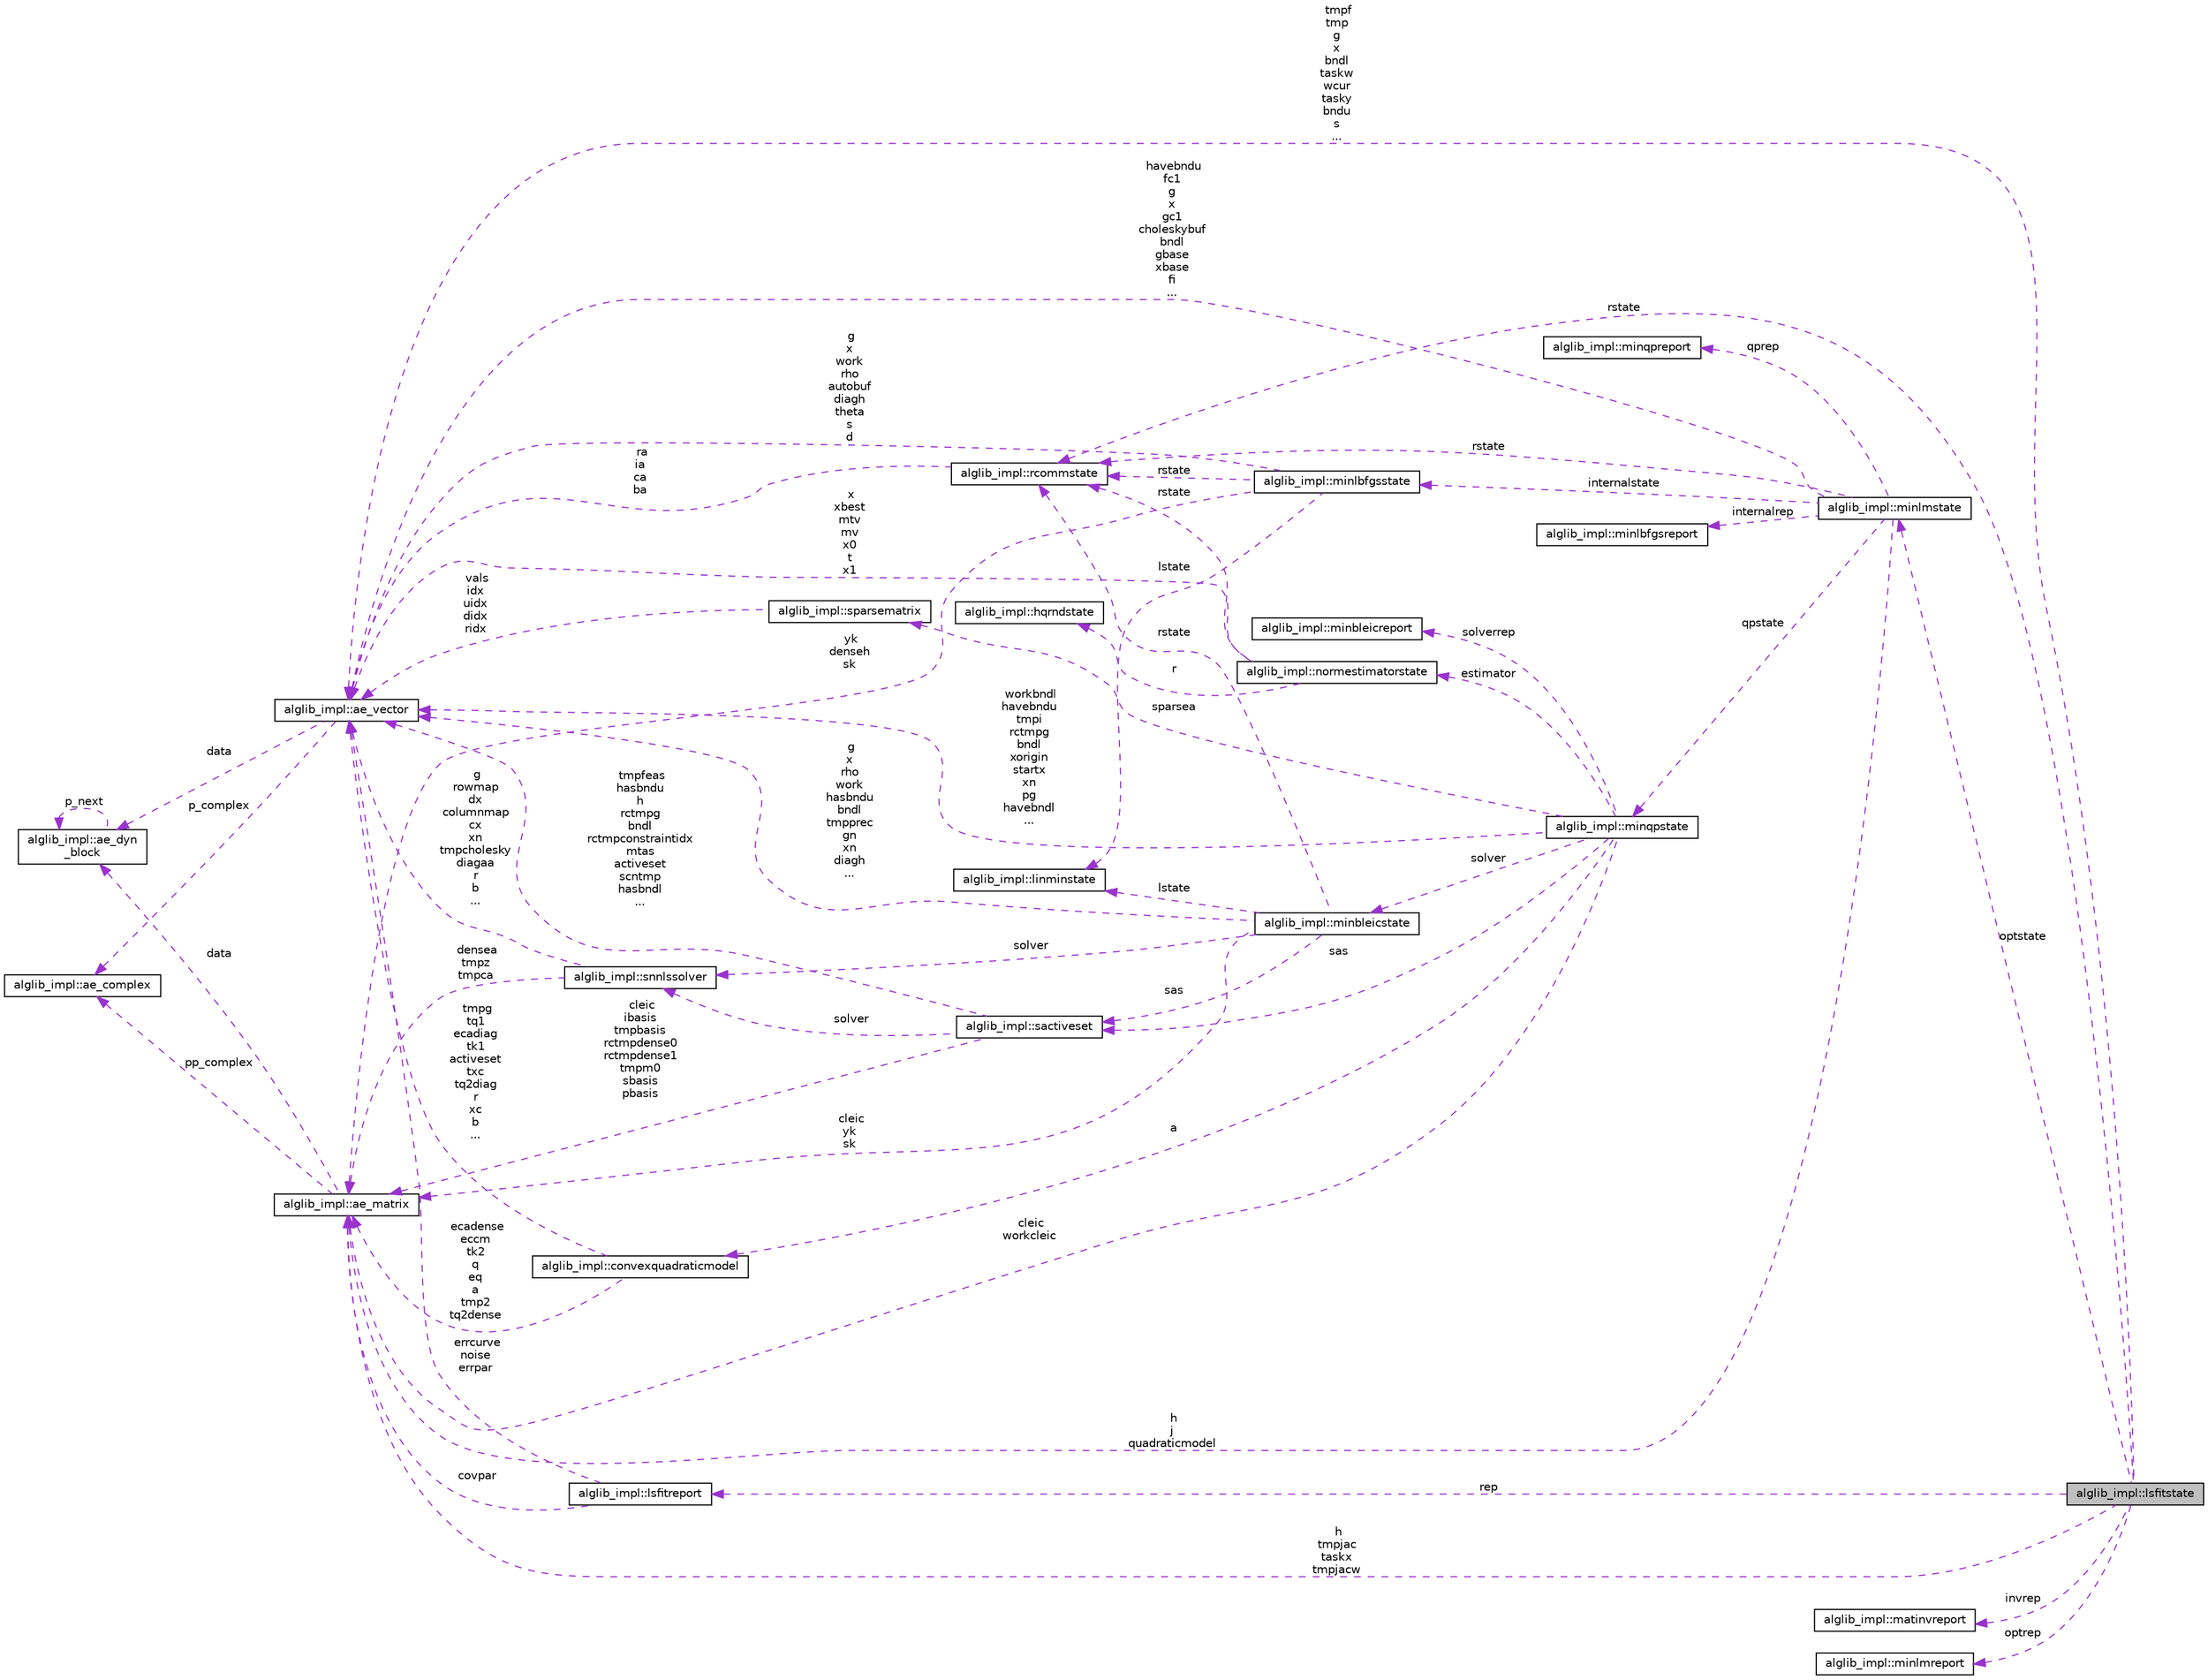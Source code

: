 digraph "alglib_impl::lsfitstate"
{
  edge [fontname="Helvetica",fontsize="10",labelfontname="Helvetica",labelfontsize="10"];
  node [fontname="Helvetica",fontsize="10",shape=record];
  rankdir="LR";
  Node1 [label="alglib_impl::lsfitstate",height=0.2,width=0.4,color="black", fillcolor="grey75", style="filled", fontcolor="black"];
  Node2 -> Node1 [dir="back",color="darkorchid3",fontsize="10",style="dashed",label=" rstate" ,fontname="Helvetica"];
  Node2 [label="alglib_impl::rcommstate",height=0.2,width=0.4,color="black", fillcolor="white", style="filled",URL="$structalglib__impl_1_1rcommstate.html"];
  Node3 -> Node2 [dir="back",color="darkorchid3",fontsize="10",style="dashed",label=" ra\nia\nca\nba" ,fontname="Helvetica"];
  Node3 [label="alglib_impl::ae_vector",height=0.2,width=0.4,color="black", fillcolor="white", style="filled",URL="$structalglib__impl_1_1ae__vector.html"];
  Node4 -> Node3 [dir="back",color="darkorchid3",fontsize="10",style="dashed",label=" data" ,fontname="Helvetica"];
  Node4 [label="alglib_impl::ae_dyn\l_block",height=0.2,width=0.4,color="black", fillcolor="white", style="filled",URL="$structalglib__impl_1_1ae__dyn__block.html"];
  Node4 -> Node4 [dir="back",color="darkorchid3",fontsize="10",style="dashed",label=" p_next" ,fontname="Helvetica"];
  Node5 -> Node3 [dir="back",color="darkorchid3",fontsize="10",style="dashed",label=" p_complex" ,fontname="Helvetica"];
  Node5 [label="alglib_impl::ae_complex",height=0.2,width=0.4,color="black", fillcolor="white", style="filled",URL="$structalglib__impl_1_1ae__complex.html"];
  Node6 -> Node1 [dir="back",color="darkorchid3",fontsize="10",style="dashed",label=" invrep" ,fontname="Helvetica"];
  Node6 [label="alglib_impl::matinvreport",height=0.2,width=0.4,color="black", fillcolor="white", style="filled",URL="$structalglib__impl_1_1matinvreport.html"];
  Node7 -> Node1 [dir="back",color="darkorchid3",fontsize="10",style="dashed",label=" optstate" ,fontname="Helvetica"];
  Node7 [label="alglib_impl::minlmstate",height=0.2,width=0.4,color="black", fillcolor="white", style="filled",URL="$structalglib__impl_1_1minlmstate.html"];
  Node8 -> Node7 [dir="back",color="darkorchid3",fontsize="10",style="dashed",label=" internalrep" ,fontname="Helvetica"];
  Node8 [label="alglib_impl::minlbfgsreport",height=0.2,width=0.4,color="black", fillcolor="white", style="filled",URL="$structalglib__impl_1_1minlbfgsreport.html"];
  Node2 -> Node7 [dir="back",color="darkorchid3",fontsize="10",style="dashed",label=" rstate" ,fontname="Helvetica"];
  Node9 -> Node7 [dir="back",color="darkorchid3",fontsize="10",style="dashed",label=" qpstate" ,fontname="Helvetica"];
  Node9 [label="alglib_impl::minqpstate",height=0.2,width=0.4,color="black", fillcolor="white", style="filled",URL="$structalglib__impl_1_1minqpstate.html"];
  Node10 -> Node9 [dir="back",color="darkorchid3",fontsize="10",style="dashed",label=" solver" ,fontname="Helvetica"];
  Node10 [label="alglib_impl::minbleicstate",height=0.2,width=0.4,color="black", fillcolor="white", style="filled",URL="$structalglib__impl_1_1minbleicstate.html"];
  Node2 -> Node10 [dir="back",color="darkorchid3",fontsize="10",style="dashed",label=" rstate" ,fontname="Helvetica"];
  Node11 -> Node10 [dir="back",color="darkorchid3",fontsize="10",style="dashed",label=" lstate" ,fontname="Helvetica"];
  Node11 [label="alglib_impl::linminstate",height=0.2,width=0.4,color="black", fillcolor="white", style="filled",URL="$structalglib__impl_1_1linminstate.html"];
  Node12 -> Node10 [dir="back",color="darkorchid3",fontsize="10",style="dashed",label=" solver" ,fontname="Helvetica"];
  Node12 [label="alglib_impl::snnlssolver",height=0.2,width=0.4,color="black", fillcolor="white", style="filled",URL="$structalglib__impl_1_1snnlssolver.html"];
  Node3 -> Node12 [dir="back",color="darkorchid3",fontsize="10",style="dashed",label=" g\nrowmap\ndx\ncolumnmap\ncx\nxn\ntmpcholesky\ndiagaa\nr\nb\n..." ,fontname="Helvetica"];
  Node13 -> Node12 [dir="back",color="darkorchid3",fontsize="10",style="dashed",label=" densea\ntmpz\ntmpca" ,fontname="Helvetica"];
  Node13 [label="alglib_impl::ae_matrix",height=0.2,width=0.4,color="black", fillcolor="white", style="filled",URL="$structalglib__impl_1_1ae__matrix.html"];
  Node4 -> Node13 [dir="back",color="darkorchid3",fontsize="10",style="dashed",label=" data" ,fontname="Helvetica"];
  Node5 -> Node13 [dir="back",color="darkorchid3",fontsize="10",style="dashed",label=" pp_complex" ,fontname="Helvetica"];
  Node14 -> Node10 [dir="back",color="darkorchid3",fontsize="10",style="dashed",label=" sas" ,fontname="Helvetica"];
  Node14 [label="alglib_impl::sactiveset",height=0.2,width=0.4,color="black", fillcolor="white", style="filled",URL="$structalglib__impl_1_1sactiveset.html"];
  Node12 -> Node14 [dir="back",color="darkorchid3",fontsize="10",style="dashed",label=" solver" ,fontname="Helvetica"];
  Node3 -> Node14 [dir="back",color="darkorchid3",fontsize="10",style="dashed",label=" tmpfeas\nhasbndu\nh\nrctmpg\nbndl\nrctmpconstraintidx\nmtas\nactiveset\nscntmp\nhasbndl\n..." ,fontname="Helvetica"];
  Node13 -> Node14 [dir="back",color="darkorchid3",fontsize="10",style="dashed",label=" cleic\nibasis\ntmpbasis\nrctmpdense0\nrctmpdense1\ntmpm0\nsbasis\npbasis" ,fontname="Helvetica"];
  Node3 -> Node10 [dir="back",color="darkorchid3",fontsize="10",style="dashed",label=" g\nx\nrho\nwork\nhasbndu\nbndl\ntmpprec\ngn\nxn\ndiagh\n..." ,fontname="Helvetica"];
  Node13 -> Node10 [dir="back",color="darkorchid3",fontsize="10",style="dashed",label=" cleic\nyk\nsk" ,fontname="Helvetica"];
  Node15 -> Node9 [dir="back",color="darkorchid3",fontsize="10",style="dashed",label=" solverrep" ,fontname="Helvetica"];
  Node15 [label="alglib_impl::minbleicreport",height=0.2,width=0.4,color="black", fillcolor="white", style="filled",URL="$structalglib__impl_1_1minbleicreport.html"];
  Node16 -> Node9 [dir="back",color="darkorchid3",fontsize="10",style="dashed",label=" a" ,fontname="Helvetica"];
  Node16 [label="alglib_impl::convexquadraticmodel",height=0.2,width=0.4,color="black", fillcolor="white", style="filled",URL="$structalglib__impl_1_1convexquadraticmodel.html"];
  Node3 -> Node16 [dir="back",color="darkorchid3",fontsize="10",style="dashed",label=" tmpg\ntq1\necadiag\ntk1\nactiveset\ntxc\ntq2diag\nr\nxc\nb\n..." ,fontname="Helvetica"];
  Node13 -> Node16 [dir="back",color="darkorchid3",fontsize="10",style="dashed",label=" ecadense\neccm\ntk2\nq\neq\na\ntmp2\ntq2dense" ,fontname="Helvetica"];
  Node14 -> Node9 [dir="back",color="darkorchid3",fontsize="10",style="dashed",label=" sas" ,fontname="Helvetica"];
  Node3 -> Node9 [dir="back",color="darkorchid3",fontsize="10",style="dashed",label=" workbndl\nhavebndu\ntmpi\nrctmpg\nbndl\nxorigin\nstartx\nxn\npg\nhavebndl\n..." ,fontname="Helvetica"];
  Node13 -> Node9 [dir="back",color="darkorchid3",fontsize="10",style="dashed",label=" cleic\nworkcleic" ,fontname="Helvetica"];
  Node17 -> Node9 [dir="back",color="darkorchid3",fontsize="10",style="dashed",label=" estimator" ,fontname="Helvetica"];
  Node17 [label="alglib_impl::normestimatorstate",height=0.2,width=0.4,color="black", fillcolor="white", style="filled",URL="$structalglib__impl_1_1normestimatorstate.html"];
  Node2 -> Node17 [dir="back",color="darkorchid3",fontsize="10",style="dashed",label=" rstate" ,fontname="Helvetica"];
  Node3 -> Node17 [dir="back",color="darkorchid3",fontsize="10",style="dashed",label=" x\nxbest\nmtv\nmv\nx0\nt\nx1" ,fontname="Helvetica"];
  Node18 -> Node17 [dir="back",color="darkorchid3",fontsize="10",style="dashed",label=" r" ,fontname="Helvetica"];
  Node18 [label="alglib_impl::hqrndstate",height=0.2,width=0.4,color="black", fillcolor="white", style="filled",URL="$structalglib__impl_1_1hqrndstate.html"];
  Node19 -> Node9 [dir="back",color="darkorchid3",fontsize="10",style="dashed",label=" sparsea" ,fontname="Helvetica"];
  Node19 [label="alglib_impl::sparsematrix",height=0.2,width=0.4,color="black", fillcolor="white", style="filled",URL="$structalglib__impl_1_1sparsematrix.html"];
  Node3 -> Node19 [dir="back",color="darkorchid3",fontsize="10",style="dashed",label=" vals\nidx\nuidx\ndidx\nridx" ,fontname="Helvetica"];
  Node20 -> Node7 [dir="back",color="darkorchid3",fontsize="10",style="dashed",label=" internalstate" ,fontname="Helvetica"];
  Node20 [label="alglib_impl::minlbfgsstate",height=0.2,width=0.4,color="black", fillcolor="white", style="filled",URL="$structalglib__impl_1_1minlbfgsstate.html"];
  Node2 -> Node20 [dir="back",color="darkorchid3",fontsize="10",style="dashed",label=" rstate" ,fontname="Helvetica"];
  Node11 -> Node20 [dir="back",color="darkorchid3",fontsize="10",style="dashed",label=" lstate" ,fontname="Helvetica"];
  Node3 -> Node20 [dir="back",color="darkorchid3",fontsize="10",style="dashed",label=" g\nx\nwork\nrho\nautobuf\ndiagh\ntheta\ns\nd" ,fontname="Helvetica"];
  Node13 -> Node20 [dir="back",color="darkorchid3",fontsize="10",style="dashed",label=" yk\ndenseh\nsk" ,fontname="Helvetica"];
  Node3 -> Node7 [dir="back",color="darkorchid3",fontsize="10",style="dashed",label=" havebndu\nfc1\ng\nx\ngc1\ncholeskybuf\nbndl\ngbase\nxbase\nfi\n..." ,fontname="Helvetica"];
  Node13 -> Node7 [dir="back",color="darkorchid3",fontsize="10",style="dashed",label=" h\nj\nquadraticmodel" ,fontname="Helvetica"];
  Node21 -> Node7 [dir="back",color="darkorchid3",fontsize="10",style="dashed",label=" qprep" ,fontname="Helvetica"];
  Node21 [label="alglib_impl::minqpreport",height=0.2,width=0.4,color="black", fillcolor="white", style="filled",URL="$structalglib__impl_1_1minqpreport.html"];
  Node3 -> Node1 [dir="back",color="darkorchid3",fontsize="10",style="dashed",label=" tmpf\ntmp\ng\nx\nbndl\ntaskw\nwcur\ntasky\nbndu\ns\n..." ,fontname="Helvetica"];
  Node22 -> Node1 [dir="back",color="darkorchid3",fontsize="10",style="dashed",label=" rep" ,fontname="Helvetica"];
  Node22 [label="alglib_impl::lsfitreport",height=0.2,width=0.4,color="black", fillcolor="white", style="filled",URL="$structalglib__impl_1_1lsfitreport.html"];
  Node3 -> Node22 [dir="back",color="darkorchid3",fontsize="10",style="dashed",label=" errcurve\nnoise\nerrpar" ,fontname="Helvetica"];
  Node13 -> Node22 [dir="back",color="darkorchid3",fontsize="10",style="dashed",label=" covpar" ,fontname="Helvetica"];
  Node13 -> Node1 [dir="back",color="darkorchid3",fontsize="10",style="dashed",label=" h\ntmpjac\ntaskx\ntmpjacw" ,fontname="Helvetica"];
  Node23 -> Node1 [dir="back",color="darkorchid3",fontsize="10",style="dashed",label=" optrep" ,fontname="Helvetica"];
  Node23 [label="alglib_impl::minlmreport",height=0.2,width=0.4,color="black", fillcolor="white", style="filled",URL="$structalglib__impl_1_1minlmreport.html"];
}
